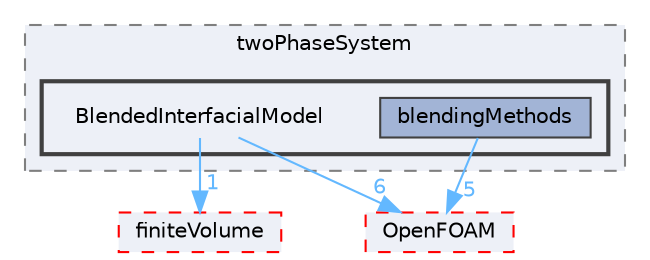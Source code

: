 digraph "src/phaseSystemModels/twoPhaseEuler/twoPhaseSystem/BlendedInterfacialModel"
{
 // LATEX_PDF_SIZE
  bgcolor="transparent";
  edge [fontname=Helvetica,fontsize=10,labelfontname=Helvetica,labelfontsize=10];
  node [fontname=Helvetica,fontsize=10,shape=box,height=0.2,width=0.4];
  compound=true
  subgraph clusterdir_48b4f6f6adbaa00c93b86e1f6173e48a {
    graph [ bgcolor="#edf0f7", pencolor="grey50", label="twoPhaseSystem", fontname=Helvetica,fontsize=10 style="filled,dashed", URL="dir_48b4f6f6adbaa00c93b86e1f6173e48a.html",tooltip=""]
  subgraph clusterdir_332b9c23f6c753b5a0310e559050d2f6 {
    graph [ bgcolor="#edf0f7", pencolor="grey25", label="", fontname=Helvetica,fontsize=10 style="filled,bold", URL="dir_332b9c23f6c753b5a0310e559050d2f6.html",tooltip=""]
    dir_332b9c23f6c753b5a0310e559050d2f6 [shape=plaintext, label="BlendedInterfacialModel"];
  dir_bdb0e8e6bdb3c5b1526dfedf409b070b [label="blendingMethods", fillcolor="#a2b4d6", color="grey25", style="filled", URL="dir_bdb0e8e6bdb3c5b1526dfedf409b070b.html",tooltip=""];
  }
  }
  dir_9bd15774b555cf7259a6fa18f99fe99b [label="finiteVolume", fillcolor="#edf0f7", color="red", style="filled,dashed", URL="dir_9bd15774b555cf7259a6fa18f99fe99b.html",tooltip=""];
  dir_c5473ff19b20e6ec4dfe5c310b3778a8 [label="OpenFOAM", fillcolor="#edf0f7", color="red", style="filled,dashed", URL="dir_c5473ff19b20e6ec4dfe5c310b3778a8.html",tooltip=""];
  dir_332b9c23f6c753b5a0310e559050d2f6->dir_9bd15774b555cf7259a6fa18f99fe99b [headlabel="1", labeldistance=1.5 headhref="dir_000290_001387.html" href="dir_000290_001387.html" color="steelblue1" fontcolor="steelblue1"];
  dir_332b9c23f6c753b5a0310e559050d2f6->dir_c5473ff19b20e6ec4dfe5c310b3778a8 [headlabel="6", labeldistance=1.5 headhref="dir_000290_002695.html" href="dir_000290_002695.html" color="steelblue1" fontcolor="steelblue1"];
  dir_bdb0e8e6bdb3c5b1526dfedf409b070b->dir_c5473ff19b20e6ec4dfe5c310b3778a8 [headlabel="5", labeldistance=1.5 headhref="dir_000296_002695.html" href="dir_000296_002695.html" color="steelblue1" fontcolor="steelblue1"];
}
